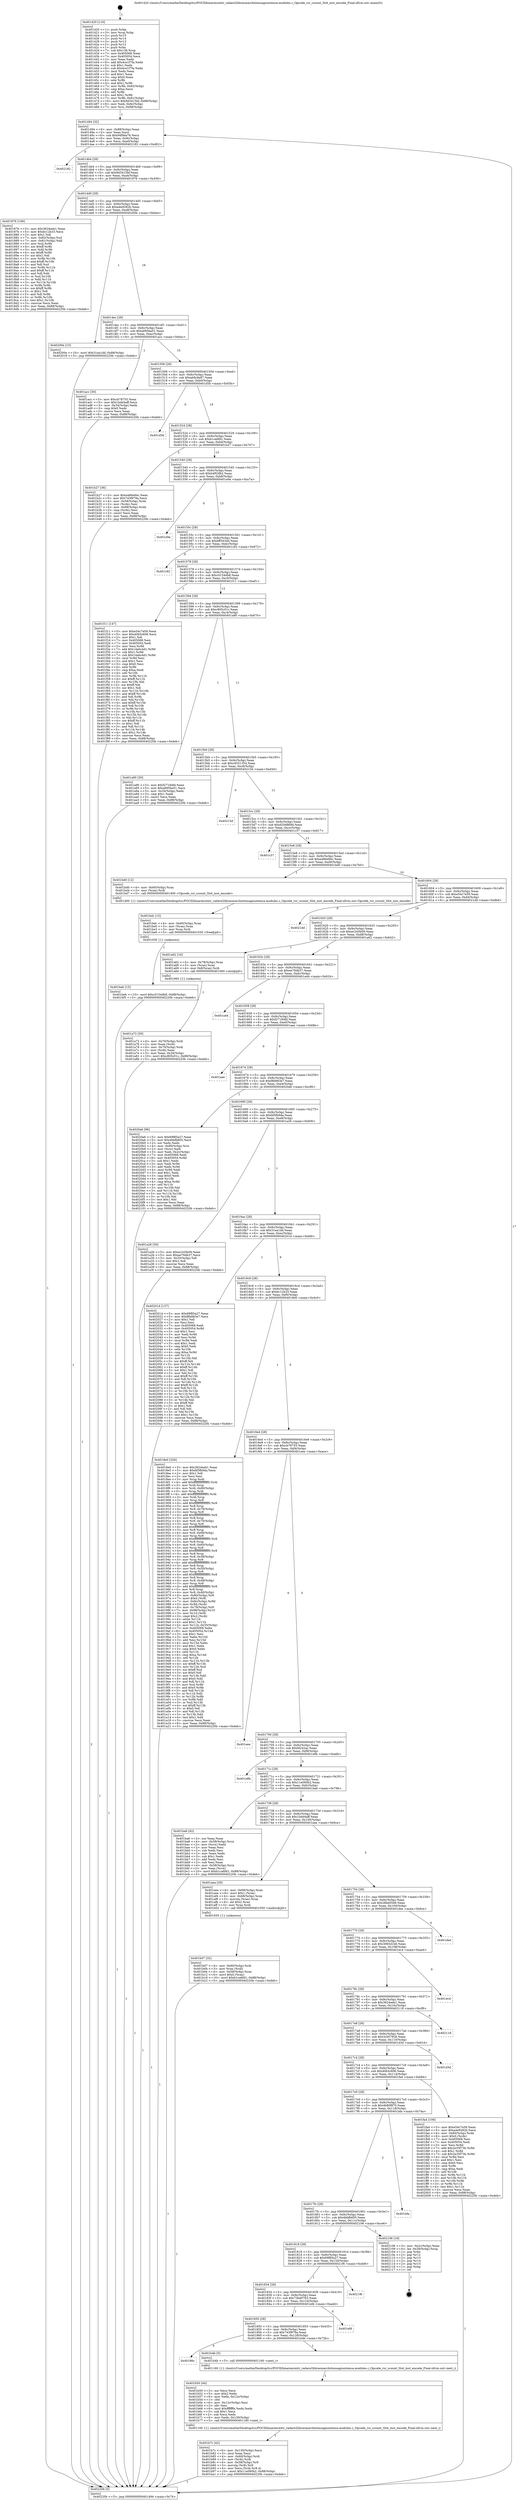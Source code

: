 digraph "0x401420" {
  label = "0x401420 (/mnt/c/Users/mathe/Desktop/tcc/POCII/binaries/extr_radare2librasmarchxtensagnuxtensa-modules.c_Opcode_rsr_ccount_Slot_inst_encode_Final-ollvm.out::main(0))"
  labelloc = "t"
  node[shape=record]

  Entry [label="",width=0.3,height=0.3,shape=circle,fillcolor=black,style=filled]
  "0x401494" [label="{
     0x401494 [32]\l
     | [instrs]\l
     &nbsp;&nbsp;0x401494 \<+6\>: mov -0x88(%rbp),%eax\l
     &nbsp;&nbsp;0x40149a \<+2\>: mov %eax,%ecx\l
     &nbsp;&nbsp;0x40149c \<+6\>: sub $0x94f9da76,%ecx\l
     &nbsp;&nbsp;0x4014a2 \<+6\>: mov %eax,-0x9c(%rbp)\l
     &nbsp;&nbsp;0x4014a8 \<+6\>: mov %ecx,-0xa0(%rbp)\l
     &nbsp;&nbsp;0x4014ae \<+6\>: je 0000000000402182 \<main+0xd62\>\l
  }"]
  "0x402182" [label="{
     0x402182\l
  }", style=dashed]
  "0x4014b4" [label="{
     0x4014b4 [28]\l
     | [instrs]\l
     &nbsp;&nbsp;0x4014b4 \<+5\>: jmp 00000000004014b9 \<main+0x99\>\l
     &nbsp;&nbsp;0x4014b9 \<+6\>: mov -0x9c(%rbp),%eax\l
     &nbsp;&nbsp;0x4014bf \<+5\>: sub $0x9d3415bf,%eax\l
     &nbsp;&nbsp;0x4014c4 \<+6\>: mov %eax,-0xa4(%rbp)\l
     &nbsp;&nbsp;0x4014ca \<+6\>: je 0000000000401876 \<main+0x456\>\l
  }"]
  Exit [label="",width=0.3,height=0.3,shape=circle,fillcolor=black,style=filled,peripheries=2]
  "0x401876" [label="{
     0x401876 [106]\l
     | [instrs]\l
     &nbsp;&nbsp;0x401876 \<+5\>: mov $0x3624eeb1,%eax\l
     &nbsp;&nbsp;0x40187b \<+5\>: mov $0xbc12b33,%ecx\l
     &nbsp;&nbsp;0x401880 \<+2\>: mov $0x1,%dl\l
     &nbsp;&nbsp;0x401882 \<+7\>: mov -0x82(%rbp),%sil\l
     &nbsp;&nbsp;0x401889 \<+7\>: mov -0x81(%rbp),%dil\l
     &nbsp;&nbsp;0x401890 \<+3\>: mov %sil,%r8b\l
     &nbsp;&nbsp;0x401893 \<+4\>: xor $0xff,%r8b\l
     &nbsp;&nbsp;0x401897 \<+3\>: mov %dil,%r9b\l
     &nbsp;&nbsp;0x40189a \<+4\>: xor $0xff,%r9b\l
     &nbsp;&nbsp;0x40189e \<+3\>: xor $0x1,%dl\l
     &nbsp;&nbsp;0x4018a1 \<+3\>: mov %r8b,%r10b\l
     &nbsp;&nbsp;0x4018a4 \<+4\>: and $0xff,%r10b\l
     &nbsp;&nbsp;0x4018a8 \<+3\>: and %dl,%sil\l
     &nbsp;&nbsp;0x4018ab \<+3\>: mov %r9b,%r11b\l
     &nbsp;&nbsp;0x4018ae \<+4\>: and $0xff,%r11b\l
     &nbsp;&nbsp;0x4018b2 \<+3\>: and %dl,%dil\l
     &nbsp;&nbsp;0x4018b5 \<+3\>: or %sil,%r10b\l
     &nbsp;&nbsp;0x4018b8 \<+3\>: or %dil,%r11b\l
     &nbsp;&nbsp;0x4018bb \<+3\>: xor %r11b,%r10b\l
     &nbsp;&nbsp;0x4018be \<+3\>: or %r9b,%r8b\l
     &nbsp;&nbsp;0x4018c1 \<+4\>: xor $0xff,%r8b\l
     &nbsp;&nbsp;0x4018c5 \<+3\>: or $0x1,%dl\l
     &nbsp;&nbsp;0x4018c8 \<+3\>: and %dl,%r8b\l
     &nbsp;&nbsp;0x4018cb \<+3\>: or %r8b,%r10b\l
     &nbsp;&nbsp;0x4018ce \<+4\>: test $0x1,%r10b\l
     &nbsp;&nbsp;0x4018d2 \<+3\>: cmovne %ecx,%eax\l
     &nbsp;&nbsp;0x4018d5 \<+6\>: mov %eax,-0x88(%rbp)\l
     &nbsp;&nbsp;0x4018db \<+5\>: jmp 000000000040220b \<main+0xdeb\>\l
  }"]
  "0x4014d0" [label="{
     0x4014d0 [28]\l
     | [instrs]\l
     &nbsp;&nbsp;0x4014d0 \<+5\>: jmp 00000000004014d5 \<main+0xb5\>\l
     &nbsp;&nbsp;0x4014d5 \<+6\>: mov -0x9c(%rbp),%eax\l
     &nbsp;&nbsp;0x4014db \<+5\>: sub $0xa4e9282b,%eax\l
     &nbsp;&nbsp;0x4014e0 \<+6\>: mov %eax,-0xa8(%rbp)\l
     &nbsp;&nbsp;0x4014e6 \<+6\>: je 000000000040200e \<main+0xbee\>\l
  }"]
  "0x40220b" [label="{
     0x40220b [5]\l
     | [instrs]\l
     &nbsp;&nbsp;0x40220b \<+5\>: jmp 0000000000401494 \<main+0x74\>\l
  }"]
  "0x401420" [label="{
     0x401420 [116]\l
     | [instrs]\l
     &nbsp;&nbsp;0x401420 \<+1\>: push %rbp\l
     &nbsp;&nbsp;0x401421 \<+3\>: mov %rsp,%rbp\l
     &nbsp;&nbsp;0x401424 \<+2\>: push %r15\l
     &nbsp;&nbsp;0x401426 \<+2\>: push %r14\l
     &nbsp;&nbsp;0x401428 \<+2\>: push %r13\l
     &nbsp;&nbsp;0x40142a \<+2\>: push %r12\l
     &nbsp;&nbsp;0x40142c \<+1\>: push %rbx\l
     &nbsp;&nbsp;0x40142d \<+7\>: sub $0x138,%rsp\l
     &nbsp;&nbsp;0x401434 \<+7\>: mov 0x405068,%eax\l
     &nbsp;&nbsp;0x40143b \<+7\>: mov 0x405054,%ecx\l
     &nbsp;&nbsp;0x401442 \<+2\>: mov %eax,%edx\l
     &nbsp;&nbsp;0x401444 \<+6\>: add $0x4ce1f7fa,%edx\l
     &nbsp;&nbsp;0x40144a \<+3\>: sub $0x1,%edx\l
     &nbsp;&nbsp;0x40144d \<+6\>: sub $0x4ce1f7fa,%edx\l
     &nbsp;&nbsp;0x401453 \<+3\>: imul %edx,%eax\l
     &nbsp;&nbsp;0x401456 \<+3\>: and $0x1,%eax\l
     &nbsp;&nbsp;0x401459 \<+3\>: cmp $0x0,%eax\l
     &nbsp;&nbsp;0x40145c \<+4\>: sete %r8b\l
     &nbsp;&nbsp;0x401460 \<+4\>: and $0x1,%r8b\l
     &nbsp;&nbsp;0x401464 \<+7\>: mov %r8b,-0x82(%rbp)\l
     &nbsp;&nbsp;0x40146b \<+3\>: cmp $0xa,%ecx\l
     &nbsp;&nbsp;0x40146e \<+4\>: setl %r8b\l
     &nbsp;&nbsp;0x401472 \<+4\>: and $0x1,%r8b\l
     &nbsp;&nbsp;0x401476 \<+7\>: mov %r8b,-0x81(%rbp)\l
     &nbsp;&nbsp;0x40147d \<+10\>: movl $0x9d3415bf,-0x88(%rbp)\l
     &nbsp;&nbsp;0x401487 \<+6\>: mov %edi,-0x8c(%rbp)\l
     &nbsp;&nbsp;0x40148d \<+7\>: mov %rsi,-0x98(%rbp)\l
  }"]
  "0x401beb" [label="{
     0x401beb [15]\l
     | [instrs]\l
     &nbsp;&nbsp;0x401beb \<+10\>: movl $0xc0154db8,-0x88(%rbp)\l
     &nbsp;&nbsp;0x401bf5 \<+5\>: jmp 000000000040220b \<main+0xdeb\>\l
  }"]
  "0x40200e" [label="{
     0x40200e [15]\l
     | [instrs]\l
     &nbsp;&nbsp;0x40200e \<+10\>: movl $0x31ea1dd,-0x88(%rbp)\l
     &nbsp;&nbsp;0x402018 \<+5\>: jmp 000000000040220b \<main+0xdeb\>\l
  }"]
  "0x4014ec" [label="{
     0x4014ec [28]\l
     | [instrs]\l
     &nbsp;&nbsp;0x4014ec \<+5\>: jmp 00000000004014f1 \<main+0xd1\>\l
     &nbsp;&nbsp;0x4014f1 \<+6\>: mov -0x9c(%rbp),%eax\l
     &nbsp;&nbsp;0x4014f7 \<+5\>: sub $0xa695ba51,%eax\l
     &nbsp;&nbsp;0x4014fc \<+6\>: mov %eax,-0xac(%rbp)\l
     &nbsp;&nbsp;0x401502 \<+6\>: je 0000000000401acc \<main+0x6ac\>\l
  }"]
  "0x401bdc" [label="{
     0x401bdc [15]\l
     | [instrs]\l
     &nbsp;&nbsp;0x401bdc \<+4\>: mov -0x60(%rbp),%rax\l
     &nbsp;&nbsp;0x401be0 \<+3\>: mov (%rax),%rax\l
     &nbsp;&nbsp;0x401be3 \<+3\>: mov %rax,%rdi\l
     &nbsp;&nbsp;0x401be6 \<+5\>: call 0000000000401030 \<free@plt\>\l
     | [calls]\l
     &nbsp;&nbsp;0x401030 \{1\} (unknown)\l
  }"]
  "0x401acc" [label="{
     0x401acc [30]\l
     | [instrs]\l
     &nbsp;&nbsp;0x401acc \<+5\>: mov $0xcb78755,%eax\l
     &nbsp;&nbsp;0x401ad1 \<+5\>: mov $0x1bdd4aff,%ecx\l
     &nbsp;&nbsp;0x401ad6 \<+3\>: mov -0x34(%rbp),%edx\l
     &nbsp;&nbsp;0x401ad9 \<+3\>: cmp $0x0,%edx\l
     &nbsp;&nbsp;0x401adc \<+3\>: cmove %ecx,%eax\l
     &nbsp;&nbsp;0x401adf \<+6\>: mov %eax,-0x88(%rbp)\l
     &nbsp;&nbsp;0x401ae5 \<+5\>: jmp 000000000040220b \<main+0xdeb\>\l
  }"]
  "0x401508" [label="{
     0x401508 [28]\l
     | [instrs]\l
     &nbsp;&nbsp;0x401508 \<+5\>: jmp 000000000040150d \<main+0xed\>\l
     &nbsp;&nbsp;0x40150d \<+6\>: mov -0x9c(%rbp),%eax\l
     &nbsp;&nbsp;0x401513 \<+5\>: sub $0xab8c8a87,%eax\l
     &nbsp;&nbsp;0x401518 \<+6\>: mov %eax,-0xb0(%rbp)\l
     &nbsp;&nbsp;0x40151e \<+6\>: je 0000000000401d5b \<main+0x93b\>\l
  }"]
  "0x401b7c" [label="{
     0x401b7c [42]\l
     | [instrs]\l
     &nbsp;&nbsp;0x401b7c \<+6\>: mov -0x130(%rbp),%ecx\l
     &nbsp;&nbsp;0x401b82 \<+3\>: imul %eax,%ecx\l
     &nbsp;&nbsp;0x401b85 \<+4\>: mov -0x60(%rbp),%rdi\l
     &nbsp;&nbsp;0x401b89 \<+3\>: mov (%rdi),%rdi\l
     &nbsp;&nbsp;0x401b8c \<+4\>: mov -0x58(%rbp),%r8\l
     &nbsp;&nbsp;0x401b90 \<+3\>: movslq (%r8),%r8\l
     &nbsp;&nbsp;0x401b93 \<+4\>: mov %ecx,(%rdi,%r8,4)\l
     &nbsp;&nbsp;0x401b97 \<+10\>: movl $0x11e060b2,-0x88(%rbp)\l
     &nbsp;&nbsp;0x401ba1 \<+5\>: jmp 000000000040220b \<main+0xdeb\>\l
  }"]
  "0x401d5b" [label="{
     0x401d5b\l
  }", style=dashed]
  "0x401524" [label="{
     0x401524 [28]\l
     | [instrs]\l
     &nbsp;&nbsp;0x401524 \<+5\>: jmp 0000000000401529 \<main+0x109\>\l
     &nbsp;&nbsp;0x401529 \<+6\>: mov -0x9c(%rbp),%eax\l
     &nbsp;&nbsp;0x40152f \<+5\>: sub $0xb1ca6fd1,%eax\l
     &nbsp;&nbsp;0x401534 \<+6\>: mov %eax,-0xb4(%rbp)\l
     &nbsp;&nbsp;0x40153a \<+6\>: je 0000000000401b27 \<main+0x707\>\l
  }"]
  "0x401b50" [label="{
     0x401b50 [44]\l
     | [instrs]\l
     &nbsp;&nbsp;0x401b50 \<+2\>: xor %ecx,%ecx\l
     &nbsp;&nbsp;0x401b52 \<+5\>: mov $0x2,%edx\l
     &nbsp;&nbsp;0x401b57 \<+6\>: mov %edx,-0x12c(%rbp)\l
     &nbsp;&nbsp;0x401b5d \<+1\>: cltd\l
     &nbsp;&nbsp;0x401b5e \<+6\>: mov -0x12c(%rbp),%esi\l
     &nbsp;&nbsp;0x401b64 \<+2\>: idiv %esi\l
     &nbsp;&nbsp;0x401b66 \<+6\>: imul $0xfffffffe,%edx,%edx\l
     &nbsp;&nbsp;0x401b6c \<+3\>: sub $0x1,%ecx\l
     &nbsp;&nbsp;0x401b6f \<+2\>: sub %ecx,%edx\l
     &nbsp;&nbsp;0x401b71 \<+6\>: mov %edx,-0x130(%rbp)\l
     &nbsp;&nbsp;0x401b77 \<+5\>: call 0000000000401160 \<next_i\>\l
     | [calls]\l
     &nbsp;&nbsp;0x401160 \{1\} (/mnt/c/Users/mathe/Desktop/tcc/POCII/binaries/extr_radare2librasmarchxtensagnuxtensa-modules.c_Opcode_rsr_ccount_Slot_inst_encode_Final-ollvm.out::next_i)\l
  }"]
  "0x401b27" [label="{
     0x401b27 [36]\l
     | [instrs]\l
     &nbsp;&nbsp;0x401b27 \<+5\>: mov $0xe486e84c,%eax\l
     &nbsp;&nbsp;0x401b2c \<+5\>: mov $0x743f979a,%ecx\l
     &nbsp;&nbsp;0x401b31 \<+4\>: mov -0x58(%rbp),%rdx\l
     &nbsp;&nbsp;0x401b35 \<+2\>: mov (%rdx),%esi\l
     &nbsp;&nbsp;0x401b37 \<+4\>: mov -0x68(%rbp),%rdx\l
     &nbsp;&nbsp;0x401b3b \<+2\>: cmp (%rdx),%esi\l
     &nbsp;&nbsp;0x401b3d \<+3\>: cmovl %ecx,%eax\l
     &nbsp;&nbsp;0x401b40 \<+6\>: mov %eax,-0x88(%rbp)\l
     &nbsp;&nbsp;0x401b46 \<+5\>: jmp 000000000040220b \<main+0xdeb\>\l
  }"]
  "0x401540" [label="{
     0x401540 [28]\l
     | [instrs]\l
     &nbsp;&nbsp;0x401540 \<+5\>: jmp 0000000000401545 \<main+0x125\>\l
     &nbsp;&nbsp;0x401545 \<+6\>: mov -0x9c(%rbp),%eax\l
     &nbsp;&nbsp;0x40154b \<+5\>: sub $0xb4f02fb2,%eax\l
     &nbsp;&nbsp;0x401550 \<+6\>: mov %eax,-0xb8(%rbp)\l
     &nbsp;&nbsp;0x401556 \<+6\>: je 0000000000401e9a \<main+0xa7a\>\l
  }"]
  "0x40186c" [label="{
     0x40186c\l
  }", style=dashed]
  "0x401e9a" [label="{
     0x401e9a\l
  }", style=dashed]
  "0x40155c" [label="{
     0x40155c [28]\l
     | [instrs]\l
     &nbsp;&nbsp;0x40155c \<+5\>: jmp 0000000000401561 \<main+0x141\>\l
     &nbsp;&nbsp;0x401561 \<+6\>: mov -0x9c(%rbp),%eax\l
     &nbsp;&nbsp;0x401567 \<+5\>: sub $0xbff3434d,%eax\l
     &nbsp;&nbsp;0x40156c \<+6\>: mov %eax,-0xbc(%rbp)\l
     &nbsp;&nbsp;0x401572 \<+6\>: je 0000000000401c92 \<main+0x872\>\l
  }"]
  "0x401b4b" [label="{
     0x401b4b [5]\l
     | [instrs]\l
     &nbsp;&nbsp;0x401b4b \<+5\>: call 0000000000401160 \<next_i\>\l
     | [calls]\l
     &nbsp;&nbsp;0x401160 \{1\} (/mnt/c/Users/mathe/Desktop/tcc/POCII/binaries/extr_radare2librasmarchxtensagnuxtensa-modules.c_Opcode_rsr_ccount_Slot_inst_encode_Final-ollvm.out::next_i)\l
  }"]
  "0x401c92" [label="{
     0x401c92\l
  }", style=dashed]
  "0x401578" [label="{
     0x401578 [28]\l
     | [instrs]\l
     &nbsp;&nbsp;0x401578 \<+5\>: jmp 000000000040157d \<main+0x15d\>\l
     &nbsp;&nbsp;0x40157d \<+6\>: mov -0x9c(%rbp),%eax\l
     &nbsp;&nbsp;0x401583 \<+5\>: sub $0xc0154db8,%eax\l
     &nbsp;&nbsp;0x401588 \<+6\>: mov %eax,-0xc0(%rbp)\l
     &nbsp;&nbsp;0x40158e \<+6\>: je 0000000000401f11 \<main+0xaf1\>\l
  }"]
  "0x401850" [label="{
     0x401850 [28]\l
     | [instrs]\l
     &nbsp;&nbsp;0x401850 \<+5\>: jmp 0000000000401855 \<main+0x435\>\l
     &nbsp;&nbsp;0x401855 \<+6\>: mov -0x9c(%rbp),%eax\l
     &nbsp;&nbsp;0x40185b \<+5\>: sub $0x743f979a,%eax\l
     &nbsp;&nbsp;0x401860 \<+6\>: mov %eax,-0x128(%rbp)\l
     &nbsp;&nbsp;0x401866 \<+6\>: je 0000000000401b4b \<main+0x72b\>\l
  }"]
  "0x401f11" [label="{
     0x401f11 [147]\l
     | [instrs]\l
     &nbsp;&nbsp;0x401f11 \<+5\>: mov $0xe54c7e59,%eax\l
     &nbsp;&nbsp;0x401f16 \<+5\>: mov $0x40b5c606,%ecx\l
     &nbsp;&nbsp;0x401f1b \<+2\>: mov $0x1,%dl\l
     &nbsp;&nbsp;0x401f1d \<+7\>: mov 0x405068,%esi\l
     &nbsp;&nbsp;0x401f24 \<+7\>: mov 0x405054,%edi\l
     &nbsp;&nbsp;0x401f2b \<+3\>: mov %esi,%r8d\l
     &nbsp;&nbsp;0x401f2e \<+7\>: add $0x14abc4d1,%r8d\l
     &nbsp;&nbsp;0x401f35 \<+4\>: sub $0x1,%r8d\l
     &nbsp;&nbsp;0x401f39 \<+7\>: sub $0x14abc4d1,%r8d\l
     &nbsp;&nbsp;0x401f40 \<+4\>: imul %r8d,%esi\l
     &nbsp;&nbsp;0x401f44 \<+3\>: and $0x1,%esi\l
     &nbsp;&nbsp;0x401f47 \<+3\>: cmp $0x0,%esi\l
     &nbsp;&nbsp;0x401f4a \<+4\>: sete %r9b\l
     &nbsp;&nbsp;0x401f4e \<+3\>: cmp $0xa,%edi\l
     &nbsp;&nbsp;0x401f51 \<+4\>: setl %r10b\l
     &nbsp;&nbsp;0x401f55 \<+3\>: mov %r9b,%r11b\l
     &nbsp;&nbsp;0x401f58 \<+4\>: xor $0xff,%r11b\l
     &nbsp;&nbsp;0x401f5c \<+3\>: mov %r10b,%bl\l
     &nbsp;&nbsp;0x401f5f \<+3\>: xor $0xff,%bl\l
     &nbsp;&nbsp;0x401f62 \<+3\>: xor $0x1,%dl\l
     &nbsp;&nbsp;0x401f65 \<+3\>: mov %r11b,%r14b\l
     &nbsp;&nbsp;0x401f68 \<+4\>: and $0xff,%r14b\l
     &nbsp;&nbsp;0x401f6c \<+3\>: and %dl,%r9b\l
     &nbsp;&nbsp;0x401f6f \<+3\>: mov %bl,%r15b\l
     &nbsp;&nbsp;0x401f72 \<+4\>: and $0xff,%r15b\l
     &nbsp;&nbsp;0x401f76 \<+3\>: and %dl,%r10b\l
     &nbsp;&nbsp;0x401f79 \<+3\>: or %r9b,%r14b\l
     &nbsp;&nbsp;0x401f7c \<+3\>: or %r10b,%r15b\l
     &nbsp;&nbsp;0x401f7f \<+3\>: xor %r15b,%r14b\l
     &nbsp;&nbsp;0x401f82 \<+3\>: or %bl,%r11b\l
     &nbsp;&nbsp;0x401f85 \<+4\>: xor $0xff,%r11b\l
     &nbsp;&nbsp;0x401f89 \<+3\>: or $0x1,%dl\l
     &nbsp;&nbsp;0x401f8c \<+3\>: and %dl,%r11b\l
     &nbsp;&nbsp;0x401f8f \<+3\>: or %r11b,%r14b\l
     &nbsp;&nbsp;0x401f92 \<+4\>: test $0x1,%r14b\l
     &nbsp;&nbsp;0x401f96 \<+3\>: cmovne %ecx,%eax\l
     &nbsp;&nbsp;0x401f99 \<+6\>: mov %eax,-0x88(%rbp)\l
     &nbsp;&nbsp;0x401f9f \<+5\>: jmp 000000000040220b \<main+0xdeb\>\l
  }"]
  "0x401594" [label="{
     0x401594 [28]\l
     | [instrs]\l
     &nbsp;&nbsp;0x401594 \<+5\>: jmp 0000000000401599 \<main+0x179\>\l
     &nbsp;&nbsp;0x401599 \<+6\>: mov -0x9c(%rbp),%eax\l
     &nbsp;&nbsp;0x40159f \<+5\>: sub $0xc805c01c,%eax\l
     &nbsp;&nbsp;0x4015a4 \<+6\>: mov %eax,-0xc4(%rbp)\l
     &nbsp;&nbsp;0x4015aa \<+6\>: je 0000000000401a90 \<main+0x670\>\l
  }"]
  "0x401efd" [label="{
     0x401efd\l
  }", style=dashed]
  "0x401a90" [label="{
     0x401a90 [30]\l
     | [instrs]\l
     &nbsp;&nbsp;0x401a90 \<+5\>: mov $0xf27184fd,%eax\l
     &nbsp;&nbsp;0x401a95 \<+5\>: mov $0xa695ba51,%ecx\l
     &nbsp;&nbsp;0x401a9a \<+3\>: mov -0x34(%rbp),%edx\l
     &nbsp;&nbsp;0x401a9d \<+3\>: cmp $0x1,%edx\l
     &nbsp;&nbsp;0x401aa0 \<+3\>: cmovl %ecx,%eax\l
     &nbsp;&nbsp;0x401aa3 \<+6\>: mov %eax,-0x88(%rbp)\l
     &nbsp;&nbsp;0x401aa9 \<+5\>: jmp 000000000040220b \<main+0xdeb\>\l
  }"]
  "0x4015b0" [label="{
     0x4015b0 [28]\l
     | [instrs]\l
     &nbsp;&nbsp;0x4015b0 \<+5\>: jmp 00000000004015b5 \<main+0x195\>\l
     &nbsp;&nbsp;0x4015b5 \<+6\>: mov -0x9c(%rbp),%eax\l
     &nbsp;&nbsp;0x4015bb \<+5\>: sub $0xc8351354,%eax\l
     &nbsp;&nbsp;0x4015c0 \<+6\>: mov %eax,-0xc8(%rbp)\l
     &nbsp;&nbsp;0x4015c6 \<+6\>: je 000000000040215d \<main+0xd3d\>\l
  }"]
  "0x401834" [label="{
     0x401834 [28]\l
     | [instrs]\l
     &nbsp;&nbsp;0x401834 \<+5\>: jmp 0000000000401839 \<main+0x419\>\l
     &nbsp;&nbsp;0x401839 \<+6\>: mov -0x9c(%rbp),%eax\l
     &nbsp;&nbsp;0x40183f \<+5\>: sub $0x73bd0763,%eax\l
     &nbsp;&nbsp;0x401844 \<+6\>: mov %eax,-0x124(%rbp)\l
     &nbsp;&nbsp;0x40184a \<+6\>: je 0000000000401efd \<main+0xadd\>\l
  }"]
  "0x40215d" [label="{
     0x40215d\l
  }", style=dashed]
  "0x4015cc" [label="{
     0x4015cc [28]\l
     | [instrs]\l
     &nbsp;&nbsp;0x4015cc \<+5\>: jmp 00000000004015d1 \<main+0x1b1\>\l
     &nbsp;&nbsp;0x4015d1 \<+6\>: mov -0x9c(%rbp),%eax\l
     &nbsp;&nbsp;0x4015d7 \<+5\>: sub $0xd20d869d,%eax\l
     &nbsp;&nbsp;0x4015dc \<+6\>: mov %eax,-0xcc(%rbp)\l
     &nbsp;&nbsp;0x4015e2 \<+6\>: je 0000000000401c37 \<main+0x817\>\l
  }"]
  "0x4021f6" [label="{
     0x4021f6\l
  }", style=dashed]
  "0x401c37" [label="{
     0x401c37\l
  }", style=dashed]
  "0x4015e8" [label="{
     0x4015e8 [28]\l
     | [instrs]\l
     &nbsp;&nbsp;0x4015e8 \<+5\>: jmp 00000000004015ed \<main+0x1cd\>\l
     &nbsp;&nbsp;0x4015ed \<+6\>: mov -0x9c(%rbp),%eax\l
     &nbsp;&nbsp;0x4015f3 \<+5\>: sub $0xe486e84c,%eax\l
     &nbsp;&nbsp;0x4015f8 \<+6\>: mov %eax,-0xd0(%rbp)\l
     &nbsp;&nbsp;0x4015fe \<+6\>: je 0000000000401bd0 \<main+0x7b0\>\l
  }"]
  "0x401818" [label="{
     0x401818 [28]\l
     | [instrs]\l
     &nbsp;&nbsp;0x401818 \<+5\>: jmp 000000000040181d \<main+0x3fd\>\l
     &nbsp;&nbsp;0x40181d \<+6\>: mov -0x9c(%rbp),%eax\l
     &nbsp;&nbsp;0x401823 \<+5\>: sub $0x69f85a27,%eax\l
     &nbsp;&nbsp;0x401828 \<+6\>: mov %eax,-0x120(%rbp)\l
     &nbsp;&nbsp;0x40182e \<+6\>: je 00000000004021f6 \<main+0xdd6\>\l
  }"]
  "0x401bd0" [label="{
     0x401bd0 [12]\l
     | [instrs]\l
     &nbsp;&nbsp;0x401bd0 \<+4\>: mov -0x60(%rbp),%rax\l
     &nbsp;&nbsp;0x401bd4 \<+3\>: mov (%rax),%rdi\l
     &nbsp;&nbsp;0x401bd7 \<+5\>: call 0000000000401400 \<Opcode_rsr_ccount_Slot_inst_encode\>\l
     | [calls]\l
     &nbsp;&nbsp;0x401400 \{1\} (/mnt/c/Users/mathe/Desktop/tcc/POCII/binaries/extr_radare2librasmarchxtensagnuxtensa-modules.c_Opcode_rsr_ccount_Slot_inst_encode_Final-ollvm.out::Opcode_rsr_ccount_Slot_inst_encode)\l
  }"]
  "0x401604" [label="{
     0x401604 [28]\l
     | [instrs]\l
     &nbsp;&nbsp;0x401604 \<+5\>: jmp 0000000000401609 \<main+0x1e9\>\l
     &nbsp;&nbsp;0x401609 \<+6\>: mov -0x9c(%rbp),%eax\l
     &nbsp;&nbsp;0x40160f \<+5\>: sub $0xe54c7e59,%eax\l
     &nbsp;&nbsp;0x401614 \<+6\>: mov %eax,-0xd4(%rbp)\l
     &nbsp;&nbsp;0x40161a \<+6\>: je 00000000004021dd \<main+0xdbd\>\l
  }"]
  "0x402106" [label="{
     0x402106 [18]\l
     | [instrs]\l
     &nbsp;&nbsp;0x402106 \<+3\>: mov -0x2c(%rbp),%eax\l
     &nbsp;&nbsp;0x402109 \<+4\>: lea -0x28(%rbp),%rsp\l
     &nbsp;&nbsp;0x40210d \<+1\>: pop %rbx\l
     &nbsp;&nbsp;0x40210e \<+2\>: pop %r12\l
     &nbsp;&nbsp;0x402110 \<+2\>: pop %r13\l
     &nbsp;&nbsp;0x402112 \<+2\>: pop %r14\l
     &nbsp;&nbsp;0x402114 \<+2\>: pop %r15\l
     &nbsp;&nbsp;0x402116 \<+1\>: pop %rbp\l
     &nbsp;&nbsp;0x402117 \<+1\>: ret\l
  }"]
  "0x4021dd" [label="{
     0x4021dd\l
  }", style=dashed]
  "0x401620" [label="{
     0x401620 [28]\l
     | [instrs]\l
     &nbsp;&nbsp;0x401620 \<+5\>: jmp 0000000000401625 \<main+0x205\>\l
     &nbsp;&nbsp;0x401625 \<+6\>: mov -0x9c(%rbp),%eax\l
     &nbsp;&nbsp;0x40162b \<+5\>: sub $0xec245b09,%eax\l
     &nbsp;&nbsp;0x401630 \<+6\>: mov %eax,-0xd8(%rbp)\l
     &nbsp;&nbsp;0x401636 \<+6\>: je 0000000000401a62 \<main+0x642\>\l
  }"]
  "0x4017fc" [label="{
     0x4017fc [28]\l
     | [instrs]\l
     &nbsp;&nbsp;0x4017fc \<+5\>: jmp 0000000000401801 \<main+0x3e1\>\l
     &nbsp;&nbsp;0x401801 \<+6\>: mov -0x9c(%rbp),%eax\l
     &nbsp;&nbsp;0x401807 \<+5\>: sub $0x4bbfb605,%eax\l
     &nbsp;&nbsp;0x40180c \<+6\>: mov %eax,-0x11c(%rbp)\l
     &nbsp;&nbsp;0x401812 \<+6\>: je 0000000000402106 \<main+0xce6\>\l
  }"]
  "0x401a62" [label="{
     0x401a62 [16]\l
     | [instrs]\l
     &nbsp;&nbsp;0x401a62 \<+4\>: mov -0x78(%rbp),%rax\l
     &nbsp;&nbsp;0x401a66 \<+3\>: mov (%rax),%rax\l
     &nbsp;&nbsp;0x401a69 \<+4\>: mov 0x8(%rax),%rdi\l
     &nbsp;&nbsp;0x401a6d \<+5\>: call 0000000000401060 \<atoi@plt\>\l
     | [calls]\l
     &nbsp;&nbsp;0x401060 \{1\} (unknown)\l
  }"]
  "0x40163c" [label="{
     0x40163c [28]\l
     | [instrs]\l
     &nbsp;&nbsp;0x40163c \<+5\>: jmp 0000000000401641 \<main+0x221\>\l
     &nbsp;&nbsp;0x401641 \<+6\>: mov -0x9c(%rbp),%eax\l
     &nbsp;&nbsp;0x401647 \<+5\>: sub $0xee76db37,%eax\l
     &nbsp;&nbsp;0x40164c \<+6\>: mov %eax,-0xdc(%rbp)\l
     &nbsp;&nbsp;0x401652 \<+6\>: je 0000000000401a44 \<main+0x624\>\l
  }"]
  "0x401bfa" [label="{
     0x401bfa\l
  }", style=dashed]
  "0x401a44" [label="{
     0x401a44\l
  }", style=dashed]
  "0x401658" [label="{
     0x401658 [28]\l
     | [instrs]\l
     &nbsp;&nbsp;0x401658 \<+5\>: jmp 000000000040165d \<main+0x23d\>\l
     &nbsp;&nbsp;0x40165d \<+6\>: mov -0x9c(%rbp),%eax\l
     &nbsp;&nbsp;0x401663 \<+5\>: sub $0xf27184fd,%eax\l
     &nbsp;&nbsp;0x401668 \<+6\>: mov %eax,-0xe0(%rbp)\l
     &nbsp;&nbsp;0x40166e \<+6\>: je 0000000000401aae \<main+0x68e\>\l
  }"]
  "0x4017e0" [label="{
     0x4017e0 [28]\l
     | [instrs]\l
     &nbsp;&nbsp;0x4017e0 \<+5\>: jmp 00000000004017e5 \<main+0x3c5\>\l
     &nbsp;&nbsp;0x4017e5 \<+6\>: mov -0x9c(%rbp),%eax\l
     &nbsp;&nbsp;0x4017eb \<+5\>: sub $0x4b80f870,%eax\l
     &nbsp;&nbsp;0x4017f0 \<+6\>: mov %eax,-0x118(%rbp)\l
     &nbsp;&nbsp;0x4017f6 \<+6\>: je 0000000000401bfa \<main+0x7da\>\l
  }"]
  "0x401aae" [label="{
     0x401aae\l
  }", style=dashed]
  "0x401674" [label="{
     0x401674 [28]\l
     | [instrs]\l
     &nbsp;&nbsp;0x401674 \<+5\>: jmp 0000000000401679 \<main+0x259\>\l
     &nbsp;&nbsp;0x401679 \<+6\>: mov -0x9c(%rbp),%eax\l
     &nbsp;&nbsp;0x40167f \<+5\>: sub $0xf8b883e7,%eax\l
     &nbsp;&nbsp;0x401684 \<+6\>: mov %eax,-0xe4(%rbp)\l
     &nbsp;&nbsp;0x40168a \<+6\>: je 00000000004020a6 \<main+0xc86\>\l
  }"]
  "0x401fa4" [label="{
     0x401fa4 [106]\l
     | [instrs]\l
     &nbsp;&nbsp;0x401fa4 \<+5\>: mov $0xe54c7e59,%eax\l
     &nbsp;&nbsp;0x401fa9 \<+5\>: mov $0xa4e9282b,%ecx\l
     &nbsp;&nbsp;0x401fae \<+4\>: mov -0x80(%rbp),%rdx\l
     &nbsp;&nbsp;0x401fb2 \<+6\>: movl $0x0,(%rdx)\l
     &nbsp;&nbsp;0x401fb8 \<+7\>: mov 0x405068,%esi\l
     &nbsp;&nbsp;0x401fbf \<+7\>: mov 0x405054,%edi\l
     &nbsp;&nbsp;0x401fc6 \<+3\>: mov %esi,%r8d\l
     &nbsp;&nbsp;0x401fc9 \<+7\>: add $0x2e35f73b,%r8d\l
     &nbsp;&nbsp;0x401fd0 \<+4\>: sub $0x1,%r8d\l
     &nbsp;&nbsp;0x401fd4 \<+7\>: sub $0x2e35f73b,%r8d\l
     &nbsp;&nbsp;0x401fdb \<+4\>: imul %r8d,%esi\l
     &nbsp;&nbsp;0x401fdf \<+3\>: and $0x1,%esi\l
     &nbsp;&nbsp;0x401fe2 \<+3\>: cmp $0x0,%esi\l
     &nbsp;&nbsp;0x401fe5 \<+4\>: sete %r9b\l
     &nbsp;&nbsp;0x401fe9 \<+3\>: cmp $0xa,%edi\l
     &nbsp;&nbsp;0x401fec \<+4\>: setl %r10b\l
     &nbsp;&nbsp;0x401ff0 \<+3\>: mov %r9b,%r11b\l
     &nbsp;&nbsp;0x401ff3 \<+3\>: and %r10b,%r11b\l
     &nbsp;&nbsp;0x401ff6 \<+3\>: xor %r10b,%r9b\l
     &nbsp;&nbsp;0x401ff9 \<+3\>: or %r9b,%r11b\l
     &nbsp;&nbsp;0x401ffc \<+4\>: test $0x1,%r11b\l
     &nbsp;&nbsp;0x402000 \<+3\>: cmovne %ecx,%eax\l
     &nbsp;&nbsp;0x402003 \<+6\>: mov %eax,-0x88(%rbp)\l
     &nbsp;&nbsp;0x402009 \<+5\>: jmp 000000000040220b \<main+0xdeb\>\l
  }"]
  "0x4020a6" [label="{
     0x4020a6 [96]\l
     | [instrs]\l
     &nbsp;&nbsp;0x4020a6 \<+5\>: mov $0x69f85a27,%eax\l
     &nbsp;&nbsp;0x4020ab \<+5\>: mov $0x4bbfb605,%ecx\l
     &nbsp;&nbsp;0x4020b0 \<+2\>: xor %edx,%edx\l
     &nbsp;&nbsp;0x4020b2 \<+4\>: mov -0x80(%rbp),%rsi\l
     &nbsp;&nbsp;0x4020b6 \<+2\>: mov (%rsi),%edi\l
     &nbsp;&nbsp;0x4020b8 \<+3\>: mov %edi,-0x2c(%rbp)\l
     &nbsp;&nbsp;0x4020bb \<+7\>: mov 0x405068,%edi\l
     &nbsp;&nbsp;0x4020c2 \<+8\>: mov 0x405054,%r8d\l
     &nbsp;&nbsp;0x4020ca \<+3\>: sub $0x1,%edx\l
     &nbsp;&nbsp;0x4020cd \<+3\>: mov %edi,%r9d\l
     &nbsp;&nbsp;0x4020d0 \<+3\>: add %edx,%r9d\l
     &nbsp;&nbsp;0x4020d3 \<+4\>: imul %r9d,%edi\l
     &nbsp;&nbsp;0x4020d7 \<+3\>: and $0x1,%edi\l
     &nbsp;&nbsp;0x4020da \<+3\>: cmp $0x0,%edi\l
     &nbsp;&nbsp;0x4020dd \<+4\>: sete %r10b\l
     &nbsp;&nbsp;0x4020e1 \<+4\>: cmp $0xa,%r8d\l
     &nbsp;&nbsp;0x4020e5 \<+4\>: setl %r11b\l
     &nbsp;&nbsp;0x4020e9 \<+3\>: mov %r10b,%bl\l
     &nbsp;&nbsp;0x4020ec \<+3\>: and %r11b,%bl\l
     &nbsp;&nbsp;0x4020ef \<+3\>: xor %r11b,%r10b\l
     &nbsp;&nbsp;0x4020f2 \<+3\>: or %r10b,%bl\l
     &nbsp;&nbsp;0x4020f5 \<+3\>: test $0x1,%bl\l
     &nbsp;&nbsp;0x4020f8 \<+3\>: cmovne %ecx,%eax\l
     &nbsp;&nbsp;0x4020fb \<+6\>: mov %eax,-0x88(%rbp)\l
     &nbsp;&nbsp;0x402101 \<+5\>: jmp 000000000040220b \<main+0xdeb\>\l
  }"]
  "0x401690" [label="{
     0x401690 [28]\l
     | [instrs]\l
     &nbsp;&nbsp;0x401690 \<+5\>: jmp 0000000000401695 \<main+0x275\>\l
     &nbsp;&nbsp;0x401695 \<+6\>: mov -0x9c(%rbp),%eax\l
     &nbsp;&nbsp;0x40169b \<+5\>: sub $0xfd5fb9da,%eax\l
     &nbsp;&nbsp;0x4016a0 \<+6\>: mov %eax,-0xe8(%rbp)\l
     &nbsp;&nbsp;0x4016a6 \<+6\>: je 0000000000401a26 \<main+0x606\>\l
  }"]
  "0x4017c4" [label="{
     0x4017c4 [28]\l
     | [instrs]\l
     &nbsp;&nbsp;0x4017c4 \<+5\>: jmp 00000000004017c9 \<main+0x3a9\>\l
     &nbsp;&nbsp;0x4017c9 \<+6\>: mov -0x9c(%rbp),%eax\l
     &nbsp;&nbsp;0x4017cf \<+5\>: sub $0x40b5c606,%eax\l
     &nbsp;&nbsp;0x4017d4 \<+6\>: mov %eax,-0x114(%rbp)\l
     &nbsp;&nbsp;0x4017da \<+6\>: je 0000000000401fa4 \<main+0xb84\>\l
  }"]
  "0x401a26" [label="{
     0x401a26 [30]\l
     | [instrs]\l
     &nbsp;&nbsp;0x401a26 \<+5\>: mov $0xec245b09,%eax\l
     &nbsp;&nbsp;0x401a2b \<+5\>: mov $0xee76db37,%ecx\l
     &nbsp;&nbsp;0x401a30 \<+3\>: mov -0x35(%rbp),%dl\l
     &nbsp;&nbsp;0x401a33 \<+3\>: test $0x1,%dl\l
     &nbsp;&nbsp;0x401a36 \<+3\>: cmovne %ecx,%eax\l
     &nbsp;&nbsp;0x401a39 \<+6\>: mov %eax,-0x88(%rbp)\l
     &nbsp;&nbsp;0x401a3f \<+5\>: jmp 000000000040220b \<main+0xdeb\>\l
  }"]
  "0x4016ac" [label="{
     0x4016ac [28]\l
     | [instrs]\l
     &nbsp;&nbsp;0x4016ac \<+5\>: jmp 00000000004016b1 \<main+0x291\>\l
     &nbsp;&nbsp;0x4016b1 \<+6\>: mov -0x9c(%rbp),%eax\l
     &nbsp;&nbsp;0x4016b7 \<+5\>: sub $0x31ea1dd,%eax\l
     &nbsp;&nbsp;0x4016bc \<+6\>: mov %eax,-0xec(%rbp)\l
     &nbsp;&nbsp;0x4016c2 \<+6\>: je 000000000040201d \<main+0xbfd\>\l
  }"]
  "0x401d3d" [label="{
     0x401d3d\l
  }", style=dashed]
  "0x40201d" [label="{
     0x40201d [137]\l
     | [instrs]\l
     &nbsp;&nbsp;0x40201d \<+5\>: mov $0x69f85a27,%eax\l
     &nbsp;&nbsp;0x402022 \<+5\>: mov $0xf8b883e7,%ecx\l
     &nbsp;&nbsp;0x402027 \<+2\>: mov $0x1,%dl\l
     &nbsp;&nbsp;0x402029 \<+2\>: xor %esi,%esi\l
     &nbsp;&nbsp;0x40202b \<+7\>: mov 0x405068,%edi\l
     &nbsp;&nbsp;0x402032 \<+8\>: mov 0x405054,%r8d\l
     &nbsp;&nbsp;0x40203a \<+3\>: sub $0x1,%esi\l
     &nbsp;&nbsp;0x40203d \<+3\>: mov %edi,%r9d\l
     &nbsp;&nbsp;0x402040 \<+3\>: add %esi,%r9d\l
     &nbsp;&nbsp;0x402043 \<+4\>: imul %r9d,%edi\l
     &nbsp;&nbsp;0x402047 \<+3\>: and $0x1,%edi\l
     &nbsp;&nbsp;0x40204a \<+3\>: cmp $0x0,%edi\l
     &nbsp;&nbsp;0x40204d \<+4\>: sete %r10b\l
     &nbsp;&nbsp;0x402051 \<+4\>: cmp $0xa,%r8d\l
     &nbsp;&nbsp;0x402055 \<+4\>: setl %r11b\l
     &nbsp;&nbsp;0x402059 \<+3\>: mov %r10b,%bl\l
     &nbsp;&nbsp;0x40205c \<+3\>: xor $0xff,%bl\l
     &nbsp;&nbsp;0x40205f \<+3\>: mov %r11b,%r14b\l
     &nbsp;&nbsp;0x402062 \<+4\>: xor $0xff,%r14b\l
     &nbsp;&nbsp;0x402066 \<+3\>: xor $0x1,%dl\l
     &nbsp;&nbsp;0x402069 \<+3\>: mov %bl,%r15b\l
     &nbsp;&nbsp;0x40206c \<+4\>: and $0xff,%r15b\l
     &nbsp;&nbsp;0x402070 \<+3\>: and %dl,%r10b\l
     &nbsp;&nbsp;0x402073 \<+3\>: mov %r14b,%r12b\l
     &nbsp;&nbsp;0x402076 \<+4\>: and $0xff,%r12b\l
     &nbsp;&nbsp;0x40207a \<+3\>: and %dl,%r11b\l
     &nbsp;&nbsp;0x40207d \<+3\>: or %r10b,%r15b\l
     &nbsp;&nbsp;0x402080 \<+3\>: or %r11b,%r12b\l
     &nbsp;&nbsp;0x402083 \<+3\>: xor %r12b,%r15b\l
     &nbsp;&nbsp;0x402086 \<+3\>: or %r14b,%bl\l
     &nbsp;&nbsp;0x402089 \<+3\>: xor $0xff,%bl\l
     &nbsp;&nbsp;0x40208c \<+3\>: or $0x1,%dl\l
     &nbsp;&nbsp;0x40208f \<+2\>: and %dl,%bl\l
     &nbsp;&nbsp;0x402091 \<+3\>: or %bl,%r15b\l
     &nbsp;&nbsp;0x402094 \<+4\>: test $0x1,%r15b\l
     &nbsp;&nbsp;0x402098 \<+3\>: cmovne %ecx,%eax\l
     &nbsp;&nbsp;0x40209b \<+6\>: mov %eax,-0x88(%rbp)\l
     &nbsp;&nbsp;0x4020a1 \<+5\>: jmp 000000000040220b \<main+0xdeb\>\l
  }"]
  "0x4016c8" [label="{
     0x4016c8 [28]\l
     | [instrs]\l
     &nbsp;&nbsp;0x4016c8 \<+5\>: jmp 00000000004016cd \<main+0x2ad\>\l
     &nbsp;&nbsp;0x4016cd \<+6\>: mov -0x9c(%rbp),%eax\l
     &nbsp;&nbsp;0x4016d3 \<+5\>: sub $0xbc12b33,%eax\l
     &nbsp;&nbsp;0x4016d8 \<+6\>: mov %eax,-0xf0(%rbp)\l
     &nbsp;&nbsp;0x4016de \<+6\>: je 00000000004018e0 \<main+0x4c0\>\l
  }"]
  "0x4017a8" [label="{
     0x4017a8 [28]\l
     | [instrs]\l
     &nbsp;&nbsp;0x4017a8 \<+5\>: jmp 00000000004017ad \<main+0x38d\>\l
     &nbsp;&nbsp;0x4017ad \<+6\>: mov -0x9c(%rbp),%eax\l
     &nbsp;&nbsp;0x4017b3 \<+5\>: sub $0x3c507928,%eax\l
     &nbsp;&nbsp;0x4017b8 \<+6\>: mov %eax,-0x110(%rbp)\l
     &nbsp;&nbsp;0x4017be \<+6\>: je 0000000000401d3d \<main+0x91d\>\l
  }"]
  "0x4018e0" [label="{
     0x4018e0 [326]\l
     | [instrs]\l
     &nbsp;&nbsp;0x4018e0 \<+5\>: mov $0x3624eeb1,%eax\l
     &nbsp;&nbsp;0x4018e5 \<+5\>: mov $0xfd5fb9da,%ecx\l
     &nbsp;&nbsp;0x4018ea \<+2\>: mov $0x1,%dl\l
     &nbsp;&nbsp;0x4018ec \<+2\>: xor %esi,%esi\l
     &nbsp;&nbsp;0x4018ee \<+3\>: mov %rsp,%rdi\l
     &nbsp;&nbsp;0x4018f1 \<+4\>: add $0xfffffffffffffff0,%rdi\l
     &nbsp;&nbsp;0x4018f5 \<+3\>: mov %rdi,%rsp\l
     &nbsp;&nbsp;0x4018f8 \<+4\>: mov %rdi,-0x80(%rbp)\l
     &nbsp;&nbsp;0x4018fc \<+3\>: mov %rsp,%rdi\l
     &nbsp;&nbsp;0x4018ff \<+4\>: add $0xfffffffffffffff0,%rdi\l
     &nbsp;&nbsp;0x401903 \<+3\>: mov %rdi,%rsp\l
     &nbsp;&nbsp;0x401906 \<+3\>: mov %rsp,%r8\l
     &nbsp;&nbsp;0x401909 \<+4\>: add $0xfffffffffffffff0,%r8\l
     &nbsp;&nbsp;0x40190d \<+3\>: mov %r8,%rsp\l
     &nbsp;&nbsp;0x401910 \<+4\>: mov %r8,-0x78(%rbp)\l
     &nbsp;&nbsp;0x401914 \<+3\>: mov %rsp,%r8\l
     &nbsp;&nbsp;0x401917 \<+4\>: add $0xfffffffffffffff0,%r8\l
     &nbsp;&nbsp;0x40191b \<+3\>: mov %r8,%rsp\l
     &nbsp;&nbsp;0x40191e \<+4\>: mov %r8,-0x70(%rbp)\l
     &nbsp;&nbsp;0x401922 \<+3\>: mov %rsp,%r8\l
     &nbsp;&nbsp;0x401925 \<+4\>: add $0xfffffffffffffff0,%r8\l
     &nbsp;&nbsp;0x401929 \<+3\>: mov %r8,%rsp\l
     &nbsp;&nbsp;0x40192c \<+4\>: mov %r8,-0x68(%rbp)\l
     &nbsp;&nbsp;0x401930 \<+3\>: mov %rsp,%r8\l
     &nbsp;&nbsp;0x401933 \<+4\>: add $0xfffffffffffffff0,%r8\l
     &nbsp;&nbsp;0x401937 \<+3\>: mov %r8,%rsp\l
     &nbsp;&nbsp;0x40193a \<+4\>: mov %r8,-0x60(%rbp)\l
     &nbsp;&nbsp;0x40193e \<+3\>: mov %rsp,%r8\l
     &nbsp;&nbsp;0x401941 \<+4\>: add $0xfffffffffffffff0,%r8\l
     &nbsp;&nbsp;0x401945 \<+3\>: mov %r8,%rsp\l
     &nbsp;&nbsp;0x401948 \<+4\>: mov %r8,-0x58(%rbp)\l
     &nbsp;&nbsp;0x40194c \<+3\>: mov %rsp,%r8\l
     &nbsp;&nbsp;0x40194f \<+4\>: add $0xfffffffffffffff0,%r8\l
     &nbsp;&nbsp;0x401953 \<+3\>: mov %r8,%rsp\l
     &nbsp;&nbsp;0x401956 \<+4\>: mov %r8,-0x50(%rbp)\l
     &nbsp;&nbsp;0x40195a \<+3\>: mov %rsp,%r8\l
     &nbsp;&nbsp;0x40195d \<+4\>: add $0xfffffffffffffff0,%r8\l
     &nbsp;&nbsp;0x401961 \<+3\>: mov %r8,%rsp\l
     &nbsp;&nbsp;0x401964 \<+4\>: mov %r8,-0x48(%rbp)\l
     &nbsp;&nbsp;0x401968 \<+3\>: mov %rsp,%r8\l
     &nbsp;&nbsp;0x40196b \<+4\>: add $0xfffffffffffffff0,%r8\l
     &nbsp;&nbsp;0x40196f \<+3\>: mov %r8,%rsp\l
     &nbsp;&nbsp;0x401972 \<+4\>: mov %r8,-0x40(%rbp)\l
     &nbsp;&nbsp;0x401976 \<+4\>: mov -0x80(%rbp),%r8\l
     &nbsp;&nbsp;0x40197a \<+7\>: movl $0x0,(%r8)\l
     &nbsp;&nbsp;0x401981 \<+7\>: mov -0x8c(%rbp),%r9d\l
     &nbsp;&nbsp;0x401988 \<+3\>: mov %r9d,(%rdi)\l
     &nbsp;&nbsp;0x40198b \<+4\>: mov -0x78(%rbp),%r8\l
     &nbsp;&nbsp;0x40198f \<+7\>: mov -0x98(%rbp),%r10\l
     &nbsp;&nbsp;0x401996 \<+3\>: mov %r10,(%r8)\l
     &nbsp;&nbsp;0x401999 \<+3\>: cmpl $0x2,(%rdi)\l
     &nbsp;&nbsp;0x40199c \<+4\>: setne %r11b\l
     &nbsp;&nbsp;0x4019a0 \<+4\>: and $0x1,%r11b\l
     &nbsp;&nbsp;0x4019a4 \<+4\>: mov %r11b,-0x35(%rbp)\l
     &nbsp;&nbsp;0x4019a8 \<+7\>: mov 0x405068,%ebx\l
     &nbsp;&nbsp;0x4019af \<+8\>: mov 0x405054,%r14d\l
     &nbsp;&nbsp;0x4019b7 \<+3\>: sub $0x1,%esi\l
     &nbsp;&nbsp;0x4019ba \<+3\>: mov %ebx,%r15d\l
     &nbsp;&nbsp;0x4019bd \<+3\>: add %esi,%r15d\l
     &nbsp;&nbsp;0x4019c0 \<+4\>: imul %r15d,%ebx\l
     &nbsp;&nbsp;0x4019c4 \<+3\>: and $0x1,%ebx\l
     &nbsp;&nbsp;0x4019c7 \<+3\>: cmp $0x0,%ebx\l
     &nbsp;&nbsp;0x4019ca \<+4\>: sete %r11b\l
     &nbsp;&nbsp;0x4019ce \<+4\>: cmp $0xa,%r14d\l
     &nbsp;&nbsp;0x4019d2 \<+4\>: setl %r12b\l
     &nbsp;&nbsp;0x4019d6 \<+3\>: mov %r11b,%r13b\l
     &nbsp;&nbsp;0x4019d9 \<+4\>: xor $0xff,%r13b\l
     &nbsp;&nbsp;0x4019dd \<+3\>: mov %r12b,%sil\l
     &nbsp;&nbsp;0x4019e0 \<+4\>: xor $0xff,%sil\l
     &nbsp;&nbsp;0x4019e4 \<+3\>: xor $0x0,%dl\l
     &nbsp;&nbsp;0x4019e7 \<+3\>: mov %r13b,%dil\l
     &nbsp;&nbsp;0x4019ea \<+4\>: and $0x0,%dil\l
     &nbsp;&nbsp;0x4019ee \<+3\>: and %dl,%r11b\l
     &nbsp;&nbsp;0x4019f1 \<+3\>: mov %sil,%r8b\l
     &nbsp;&nbsp;0x4019f4 \<+4\>: and $0x0,%r8b\l
     &nbsp;&nbsp;0x4019f8 \<+3\>: and %dl,%r12b\l
     &nbsp;&nbsp;0x4019fb \<+3\>: or %r11b,%dil\l
     &nbsp;&nbsp;0x4019fe \<+3\>: or %r12b,%r8b\l
     &nbsp;&nbsp;0x401a01 \<+3\>: xor %r8b,%dil\l
     &nbsp;&nbsp;0x401a04 \<+3\>: or %sil,%r13b\l
     &nbsp;&nbsp;0x401a07 \<+4\>: xor $0xff,%r13b\l
     &nbsp;&nbsp;0x401a0b \<+3\>: or $0x0,%dl\l
     &nbsp;&nbsp;0x401a0e \<+3\>: and %dl,%r13b\l
     &nbsp;&nbsp;0x401a11 \<+3\>: or %r13b,%dil\l
     &nbsp;&nbsp;0x401a14 \<+4\>: test $0x1,%dil\l
     &nbsp;&nbsp;0x401a18 \<+3\>: cmovne %ecx,%eax\l
     &nbsp;&nbsp;0x401a1b \<+6\>: mov %eax,-0x88(%rbp)\l
     &nbsp;&nbsp;0x401a21 \<+5\>: jmp 000000000040220b \<main+0xdeb\>\l
  }"]
  "0x4016e4" [label="{
     0x4016e4 [28]\l
     | [instrs]\l
     &nbsp;&nbsp;0x4016e4 \<+5\>: jmp 00000000004016e9 \<main+0x2c9\>\l
     &nbsp;&nbsp;0x4016e9 \<+6\>: mov -0x9c(%rbp),%eax\l
     &nbsp;&nbsp;0x4016ef \<+5\>: sub $0xcb78755,%eax\l
     &nbsp;&nbsp;0x4016f4 \<+6\>: mov %eax,-0xf4(%rbp)\l
     &nbsp;&nbsp;0x4016fa \<+6\>: je 0000000000401eee \<main+0xace\>\l
  }"]
  "0x402118" [label="{
     0x402118\l
  }", style=dashed]
  "0x401a72" [label="{
     0x401a72 [30]\l
     | [instrs]\l
     &nbsp;&nbsp;0x401a72 \<+4\>: mov -0x70(%rbp),%rdi\l
     &nbsp;&nbsp;0x401a76 \<+2\>: mov %eax,(%rdi)\l
     &nbsp;&nbsp;0x401a78 \<+4\>: mov -0x70(%rbp),%rdi\l
     &nbsp;&nbsp;0x401a7c \<+2\>: mov (%rdi),%eax\l
     &nbsp;&nbsp;0x401a7e \<+3\>: mov %eax,-0x34(%rbp)\l
     &nbsp;&nbsp;0x401a81 \<+10\>: movl $0xc805c01c,-0x88(%rbp)\l
     &nbsp;&nbsp;0x401a8b \<+5\>: jmp 000000000040220b \<main+0xdeb\>\l
  }"]
  "0x40178c" [label="{
     0x40178c [28]\l
     | [instrs]\l
     &nbsp;&nbsp;0x40178c \<+5\>: jmp 0000000000401791 \<main+0x371\>\l
     &nbsp;&nbsp;0x401791 \<+6\>: mov -0x9c(%rbp),%eax\l
     &nbsp;&nbsp;0x401797 \<+5\>: sub $0x3624eeb1,%eax\l
     &nbsp;&nbsp;0x40179c \<+6\>: mov %eax,-0x10c(%rbp)\l
     &nbsp;&nbsp;0x4017a2 \<+6\>: je 0000000000402118 \<main+0xcf8\>\l
  }"]
  "0x401eee" [label="{
     0x401eee\l
  }", style=dashed]
  "0x401700" [label="{
     0x401700 [28]\l
     | [instrs]\l
     &nbsp;&nbsp;0x401700 \<+5\>: jmp 0000000000401705 \<main+0x2e5\>\l
     &nbsp;&nbsp;0x401705 \<+6\>: mov -0x9c(%rbp),%eax\l
     &nbsp;&nbsp;0x40170b \<+5\>: sub $0xfd242ac,%eax\l
     &nbsp;&nbsp;0x401710 \<+6\>: mov %eax,-0xf8(%rbp)\l
     &nbsp;&nbsp;0x401716 \<+6\>: je 0000000000401e8b \<main+0xa6b\>\l
  }"]
  "0x401ec4" [label="{
     0x401ec4\l
  }", style=dashed]
  "0x401e8b" [label="{
     0x401e8b\l
  }", style=dashed]
  "0x40171c" [label="{
     0x40171c [28]\l
     | [instrs]\l
     &nbsp;&nbsp;0x40171c \<+5\>: jmp 0000000000401721 \<main+0x301\>\l
     &nbsp;&nbsp;0x401721 \<+6\>: mov -0x9c(%rbp),%eax\l
     &nbsp;&nbsp;0x401727 \<+5\>: sub $0x11e060b2,%eax\l
     &nbsp;&nbsp;0x40172c \<+6\>: mov %eax,-0xfc(%rbp)\l
     &nbsp;&nbsp;0x401732 \<+6\>: je 0000000000401ba6 \<main+0x786\>\l
  }"]
  "0x401770" [label="{
     0x401770 [28]\l
     | [instrs]\l
     &nbsp;&nbsp;0x401770 \<+5\>: jmp 0000000000401775 \<main+0x355\>\l
     &nbsp;&nbsp;0x401775 \<+6\>: mov -0x9c(%rbp),%eax\l
     &nbsp;&nbsp;0x40177b \<+5\>: sub $0x3065d1b6,%eax\l
     &nbsp;&nbsp;0x401780 \<+6\>: mov %eax,-0x108(%rbp)\l
     &nbsp;&nbsp;0x401786 \<+6\>: je 0000000000401ec4 \<main+0xaa4\>\l
  }"]
  "0x401ba6" [label="{
     0x401ba6 [42]\l
     | [instrs]\l
     &nbsp;&nbsp;0x401ba6 \<+2\>: xor %eax,%eax\l
     &nbsp;&nbsp;0x401ba8 \<+4\>: mov -0x58(%rbp),%rcx\l
     &nbsp;&nbsp;0x401bac \<+2\>: mov (%rcx),%edx\l
     &nbsp;&nbsp;0x401bae \<+2\>: mov %eax,%esi\l
     &nbsp;&nbsp;0x401bb0 \<+2\>: sub %edx,%esi\l
     &nbsp;&nbsp;0x401bb2 \<+2\>: mov %eax,%edx\l
     &nbsp;&nbsp;0x401bb4 \<+3\>: sub $0x1,%edx\l
     &nbsp;&nbsp;0x401bb7 \<+2\>: add %edx,%esi\l
     &nbsp;&nbsp;0x401bb9 \<+2\>: sub %esi,%eax\l
     &nbsp;&nbsp;0x401bbb \<+4\>: mov -0x58(%rbp),%rcx\l
     &nbsp;&nbsp;0x401bbf \<+2\>: mov %eax,(%rcx)\l
     &nbsp;&nbsp;0x401bc1 \<+10\>: movl $0xb1ca6fd1,-0x88(%rbp)\l
     &nbsp;&nbsp;0x401bcb \<+5\>: jmp 000000000040220b \<main+0xdeb\>\l
  }"]
  "0x401738" [label="{
     0x401738 [28]\l
     | [instrs]\l
     &nbsp;&nbsp;0x401738 \<+5\>: jmp 000000000040173d \<main+0x31d\>\l
     &nbsp;&nbsp;0x40173d \<+6\>: mov -0x9c(%rbp),%eax\l
     &nbsp;&nbsp;0x401743 \<+5\>: sub $0x1bdd4aff,%eax\l
     &nbsp;&nbsp;0x401748 \<+6\>: mov %eax,-0x100(%rbp)\l
     &nbsp;&nbsp;0x40174e \<+6\>: je 0000000000401aea \<main+0x6ca\>\l
  }"]
  "0x401dee" [label="{
     0x401dee\l
  }", style=dashed]
  "0x401aea" [label="{
     0x401aea [29]\l
     | [instrs]\l
     &nbsp;&nbsp;0x401aea \<+4\>: mov -0x68(%rbp),%rax\l
     &nbsp;&nbsp;0x401aee \<+6\>: movl $0x1,(%rax)\l
     &nbsp;&nbsp;0x401af4 \<+4\>: mov -0x68(%rbp),%rax\l
     &nbsp;&nbsp;0x401af8 \<+3\>: movslq (%rax),%rax\l
     &nbsp;&nbsp;0x401afb \<+4\>: shl $0x2,%rax\l
     &nbsp;&nbsp;0x401aff \<+3\>: mov %rax,%rdi\l
     &nbsp;&nbsp;0x401b02 \<+5\>: call 0000000000401050 \<malloc@plt\>\l
     | [calls]\l
     &nbsp;&nbsp;0x401050 \{1\} (unknown)\l
  }"]
  "0x401754" [label="{
     0x401754 [28]\l
     | [instrs]\l
     &nbsp;&nbsp;0x401754 \<+5\>: jmp 0000000000401759 \<main+0x339\>\l
     &nbsp;&nbsp;0x401759 \<+6\>: mov -0x9c(%rbp),%eax\l
     &nbsp;&nbsp;0x40175f \<+5\>: sub $0x28bd05d9,%eax\l
     &nbsp;&nbsp;0x401764 \<+6\>: mov %eax,-0x104(%rbp)\l
     &nbsp;&nbsp;0x40176a \<+6\>: je 0000000000401dee \<main+0x9ce\>\l
  }"]
  "0x401b07" [label="{
     0x401b07 [32]\l
     | [instrs]\l
     &nbsp;&nbsp;0x401b07 \<+4\>: mov -0x60(%rbp),%rdi\l
     &nbsp;&nbsp;0x401b0b \<+3\>: mov %rax,(%rdi)\l
     &nbsp;&nbsp;0x401b0e \<+4\>: mov -0x58(%rbp),%rax\l
     &nbsp;&nbsp;0x401b12 \<+6\>: movl $0x0,(%rax)\l
     &nbsp;&nbsp;0x401b18 \<+10\>: movl $0xb1ca6fd1,-0x88(%rbp)\l
     &nbsp;&nbsp;0x401b22 \<+5\>: jmp 000000000040220b \<main+0xdeb\>\l
  }"]
  Entry -> "0x401420" [label=" 1"]
  "0x401494" -> "0x402182" [label=" 0"]
  "0x401494" -> "0x4014b4" [label=" 18"]
  "0x402106" -> Exit [label=" 1"]
  "0x4014b4" -> "0x401876" [label=" 1"]
  "0x4014b4" -> "0x4014d0" [label=" 17"]
  "0x401876" -> "0x40220b" [label=" 1"]
  "0x401420" -> "0x401494" [label=" 1"]
  "0x40220b" -> "0x401494" [label=" 17"]
  "0x4020a6" -> "0x40220b" [label=" 1"]
  "0x4014d0" -> "0x40200e" [label=" 1"]
  "0x4014d0" -> "0x4014ec" [label=" 16"]
  "0x40201d" -> "0x40220b" [label=" 1"]
  "0x4014ec" -> "0x401acc" [label=" 1"]
  "0x4014ec" -> "0x401508" [label=" 15"]
  "0x40200e" -> "0x40220b" [label=" 1"]
  "0x401508" -> "0x401d5b" [label=" 0"]
  "0x401508" -> "0x401524" [label=" 15"]
  "0x401fa4" -> "0x40220b" [label=" 1"]
  "0x401524" -> "0x401b27" [label=" 2"]
  "0x401524" -> "0x401540" [label=" 13"]
  "0x401f11" -> "0x40220b" [label=" 1"]
  "0x401540" -> "0x401e9a" [label=" 0"]
  "0x401540" -> "0x40155c" [label=" 13"]
  "0x401beb" -> "0x40220b" [label=" 1"]
  "0x40155c" -> "0x401c92" [label=" 0"]
  "0x40155c" -> "0x401578" [label=" 13"]
  "0x401bdc" -> "0x401beb" [label=" 1"]
  "0x401578" -> "0x401f11" [label=" 1"]
  "0x401578" -> "0x401594" [label=" 12"]
  "0x401ba6" -> "0x40220b" [label=" 1"]
  "0x401594" -> "0x401a90" [label=" 1"]
  "0x401594" -> "0x4015b0" [label=" 11"]
  "0x401b7c" -> "0x40220b" [label=" 1"]
  "0x4015b0" -> "0x40215d" [label=" 0"]
  "0x4015b0" -> "0x4015cc" [label=" 11"]
  "0x401b4b" -> "0x401b50" [label=" 1"]
  "0x4015cc" -> "0x401c37" [label=" 0"]
  "0x4015cc" -> "0x4015e8" [label=" 11"]
  "0x401850" -> "0x40186c" [label=" 0"]
  "0x4015e8" -> "0x401bd0" [label=" 1"]
  "0x4015e8" -> "0x401604" [label=" 10"]
  "0x401bd0" -> "0x401bdc" [label=" 1"]
  "0x401604" -> "0x4021dd" [label=" 0"]
  "0x401604" -> "0x401620" [label=" 10"]
  "0x401834" -> "0x401850" [label=" 1"]
  "0x401620" -> "0x401a62" [label=" 1"]
  "0x401620" -> "0x40163c" [label=" 9"]
  "0x401b50" -> "0x401b7c" [label=" 1"]
  "0x40163c" -> "0x401a44" [label=" 0"]
  "0x40163c" -> "0x401658" [label=" 9"]
  "0x401818" -> "0x401834" [label=" 1"]
  "0x401658" -> "0x401aae" [label=" 0"]
  "0x401658" -> "0x401674" [label=" 9"]
  "0x401850" -> "0x401b4b" [label=" 1"]
  "0x401674" -> "0x4020a6" [label=" 1"]
  "0x401674" -> "0x401690" [label=" 8"]
  "0x4017fc" -> "0x401818" [label=" 1"]
  "0x401690" -> "0x401a26" [label=" 1"]
  "0x401690" -> "0x4016ac" [label=" 7"]
  "0x401834" -> "0x401efd" [label=" 0"]
  "0x4016ac" -> "0x40201d" [label=" 1"]
  "0x4016ac" -> "0x4016c8" [label=" 6"]
  "0x4017e0" -> "0x4017fc" [label=" 2"]
  "0x4016c8" -> "0x4018e0" [label=" 1"]
  "0x4016c8" -> "0x4016e4" [label=" 5"]
  "0x401818" -> "0x4021f6" [label=" 0"]
  "0x4018e0" -> "0x40220b" [label=" 1"]
  "0x401a26" -> "0x40220b" [label=" 1"]
  "0x401a62" -> "0x401a72" [label=" 1"]
  "0x401a72" -> "0x40220b" [label=" 1"]
  "0x401a90" -> "0x40220b" [label=" 1"]
  "0x401acc" -> "0x40220b" [label=" 1"]
  "0x4017c4" -> "0x4017e0" [label=" 2"]
  "0x4016e4" -> "0x401eee" [label=" 0"]
  "0x4016e4" -> "0x401700" [label=" 5"]
  "0x4017fc" -> "0x402106" [label=" 1"]
  "0x401700" -> "0x401e8b" [label=" 0"]
  "0x401700" -> "0x40171c" [label=" 5"]
  "0x4017a8" -> "0x4017c4" [label=" 3"]
  "0x40171c" -> "0x401ba6" [label=" 1"]
  "0x40171c" -> "0x401738" [label=" 4"]
  "0x4017e0" -> "0x401bfa" [label=" 0"]
  "0x401738" -> "0x401aea" [label=" 1"]
  "0x401738" -> "0x401754" [label=" 3"]
  "0x401aea" -> "0x401b07" [label=" 1"]
  "0x401b07" -> "0x40220b" [label=" 1"]
  "0x401b27" -> "0x40220b" [label=" 2"]
  "0x40178c" -> "0x4017a8" [label=" 3"]
  "0x401754" -> "0x401dee" [label=" 0"]
  "0x401754" -> "0x401770" [label=" 3"]
  "0x4017a8" -> "0x401d3d" [label=" 0"]
  "0x401770" -> "0x401ec4" [label=" 0"]
  "0x401770" -> "0x40178c" [label=" 3"]
  "0x4017c4" -> "0x401fa4" [label=" 1"]
  "0x40178c" -> "0x402118" [label=" 0"]
}
